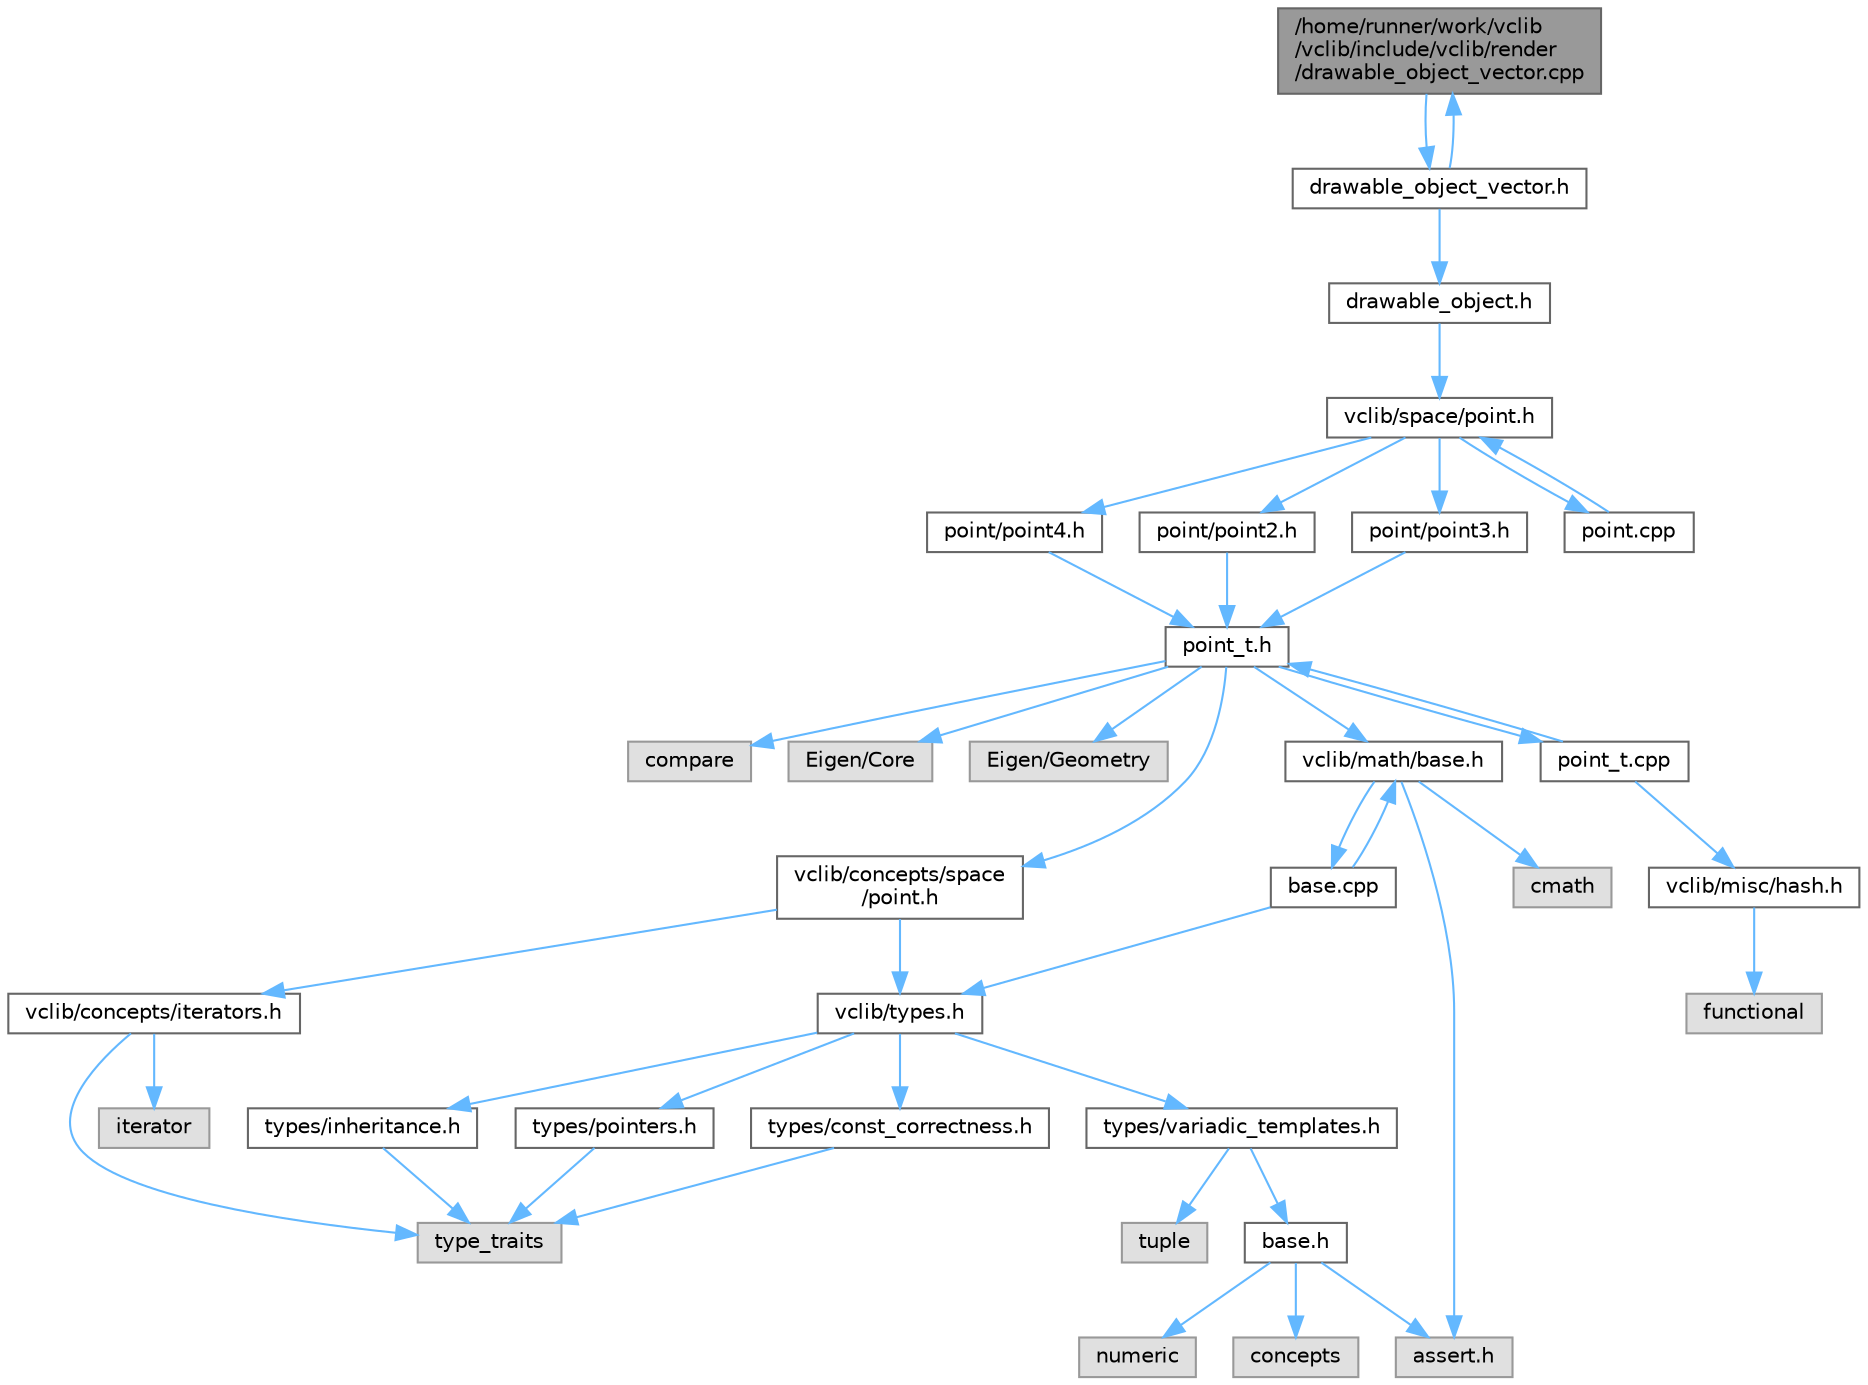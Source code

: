 digraph "/home/runner/work/vclib/vclib/include/vclib/render/drawable_object_vector.cpp"
{
 // LATEX_PDF_SIZE
  bgcolor="transparent";
  edge [fontname=Helvetica,fontsize=10,labelfontname=Helvetica,labelfontsize=10];
  node [fontname=Helvetica,fontsize=10,shape=box,height=0.2,width=0.4];
  Node1 [label="/home/runner/work/vclib\l/vclib/include/vclib/render\l/drawable_object_vector.cpp",height=0.2,width=0.4,color="gray40", fillcolor="grey60", style="filled", fontcolor="black",tooltip=" "];
  Node1 -> Node2 [color="steelblue1",style="solid"];
  Node2 [label="drawable_object_vector.h",height=0.2,width=0.4,color="grey40", fillcolor="white", style="filled",URL="$drawable__object__vector_8h.html",tooltip=" "];
  Node2 -> Node3 [color="steelblue1",style="solid"];
  Node3 [label="drawable_object.h",height=0.2,width=0.4,color="grey40", fillcolor="white", style="filled",URL="$drawable__object_8h.html",tooltip=" "];
  Node3 -> Node4 [color="steelblue1",style="solid"];
  Node4 [label="vclib/space/point.h",height=0.2,width=0.4,color="grey40", fillcolor="white", style="filled",URL="$space_2point_8h.html",tooltip=" "];
  Node4 -> Node5 [color="steelblue1",style="solid"];
  Node5 [label="point/point2.h",height=0.2,width=0.4,color="grey40", fillcolor="white", style="filled",URL="$point2_8h.html",tooltip=" "];
  Node5 -> Node6 [color="steelblue1",style="solid"];
  Node6 [label="point_t.h",height=0.2,width=0.4,color="grey40", fillcolor="white", style="filled",URL="$point__t_8h.html",tooltip=" "];
  Node6 -> Node7 [color="steelblue1",style="solid"];
  Node7 [label="compare",height=0.2,width=0.4,color="grey60", fillcolor="#E0E0E0", style="filled",tooltip=" "];
  Node6 -> Node8 [color="steelblue1",style="solid"];
  Node8 [label="Eigen/Core",height=0.2,width=0.4,color="grey60", fillcolor="#E0E0E0", style="filled",tooltip=" "];
  Node6 -> Node9 [color="steelblue1",style="solid"];
  Node9 [label="Eigen/Geometry",height=0.2,width=0.4,color="grey60", fillcolor="#E0E0E0", style="filled",tooltip=" "];
  Node6 -> Node10 [color="steelblue1",style="solid"];
  Node10 [label="vclib/concepts/space\l/point.h",height=0.2,width=0.4,color="grey40", fillcolor="white", style="filled",URL="$concepts_2space_2point_8h.html",tooltip=" "];
  Node10 -> Node11 [color="steelblue1",style="solid"];
  Node11 [label="vclib/concepts/iterators.h",height=0.2,width=0.4,color="grey40", fillcolor="white", style="filled",URL="$concepts_2iterators_8h.html",tooltip=" "];
  Node11 -> Node12 [color="steelblue1",style="solid"];
  Node12 [label="iterator",height=0.2,width=0.4,color="grey60", fillcolor="#E0E0E0", style="filled",tooltip=" "];
  Node11 -> Node13 [color="steelblue1",style="solid"];
  Node13 [label="type_traits",height=0.2,width=0.4,color="grey60", fillcolor="#E0E0E0", style="filled",tooltip=" "];
  Node10 -> Node14 [color="steelblue1",style="solid"];
  Node14 [label="vclib/types.h",height=0.2,width=0.4,color="grey40", fillcolor="white", style="filled",URL="$types_8h.html",tooltip=" "];
  Node14 -> Node15 [color="steelblue1",style="solid"];
  Node15 [label="types/const_correctness.h",height=0.2,width=0.4,color="grey40", fillcolor="white", style="filled",URL="$types_2const__correctness_8h.html",tooltip=" "];
  Node15 -> Node13 [color="steelblue1",style="solid"];
  Node14 -> Node16 [color="steelblue1",style="solid"];
  Node16 [label="types/inheritance.h",height=0.2,width=0.4,color="grey40", fillcolor="white", style="filled",URL="$inheritance_8h.html",tooltip=" "];
  Node16 -> Node13 [color="steelblue1",style="solid"];
  Node14 -> Node17 [color="steelblue1",style="solid"];
  Node17 [label="types/pointers.h",height=0.2,width=0.4,color="grey40", fillcolor="white", style="filled",URL="$types_2pointers_8h.html",tooltip=" "];
  Node17 -> Node13 [color="steelblue1",style="solid"];
  Node14 -> Node18 [color="steelblue1",style="solid"];
  Node18 [label="types/variadic_templates.h",height=0.2,width=0.4,color="grey40", fillcolor="white", style="filled",URL="$variadic__templates_8h.html",tooltip=" "];
  Node18 -> Node19 [color="steelblue1",style="solid"];
  Node19 [label="base.h",height=0.2,width=0.4,color="grey40", fillcolor="white", style="filled",URL="$types_2base_8h.html",tooltip=" "];
  Node19 -> Node20 [color="steelblue1",style="solid"];
  Node20 [label="assert.h",height=0.2,width=0.4,color="grey60", fillcolor="#E0E0E0", style="filled",tooltip=" "];
  Node19 -> Node21 [color="steelblue1",style="solid"];
  Node21 [label="concepts",height=0.2,width=0.4,color="grey60", fillcolor="#E0E0E0", style="filled",tooltip=" "];
  Node19 -> Node22 [color="steelblue1",style="solid"];
  Node22 [label="numeric",height=0.2,width=0.4,color="grey60", fillcolor="#E0E0E0", style="filled",tooltip=" "];
  Node18 -> Node23 [color="steelblue1",style="solid"];
  Node23 [label="tuple",height=0.2,width=0.4,color="grey60", fillcolor="#E0E0E0", style="filled",tooltip=" "];
  Node6 -> Node24 [color="steelblue1",style="solid"];
  Node24 [label="vclib/math/base.h",height=0.2,width=0.4,color="grey40", fillcolor="white", style="filled",URL="$math_2base_8h.html",tooltip=" "];
  Node24 -> Node25 [color="steelblue1",style="solid"];
  Node25 [label="cmath",height=0.2,width=0.4,color="grey60", fillcolor="#E0E0E0", style="filled",tooltip=" "];
  Node24 -> Node20 [color="steelblue1",style="solid"];
  Node24 -> Node26 [color="steelblue1",style="solid"];
  Node26 [label="base.cpp",height=0.2,width=0.4,color="grey40", fillcolor="white", style="filled",URL="$base_8cpp.html",tooltip=" "];
  Node26 -> Node24 [color="steelblue1",style="solid"];
  Node26 -> Node14 [color="steelblue1",style="solid"];
  Node6 -> Node27 [color="steelblue1",style="solid"];
  Node27 [label="point_t.cpp",height=0.2,width=0.4,color="grey40", fillcolor="white", style="filled",URL="$point__t_8cpp.html",tooltip=" "];
  Node27 -> Node6 [color="steelblue1",style="solid"];
  Node27 -> Node28 [color="steelblue1",style="solid"];
  Node28 [label="vclib/misc/hash.h",height=0.2,width=0.4,color="grey40", fillcolor="white", style="filled",URL="$hash_8h.html",tooltip=" "];
  Node28 -> Node29 [color="steelblue1",style="solid"];
  Node29 [label="functional",height=0.2,width=0.4,color="grey60", fillcolor="#E0E0E0", style="filled",tooltip=" "];
  Node4 -> Node30 [color="steelblue1",style="solid"];
  Node30 [label="point/point3.h",height=0.2,width=0.4,color="grey40", fillcolor="white", style="filled",URL="$point3_8h.html",tooltip=" "];
  Node30 -> Node6 [color="steelblue1",style="solid"];
  Node4 -> Node31 [color="steelblue1",style="solid"];
  Node31 [label="point/point4.h",height=0.2,width=0.4,color="grey40", fillcolor="white", style="filled",URL="$point4_8h.html",tooltip=" "];
  Node31 -> Node6 [color="steelblue1",style="solid"];
  Node4 -> Node32 [color="steelblue1",style="solid"];
  Node32 [label="point.cpp",height=0.2,width=0.4,color="grey40", fillcolor="white", style="filled",URL="$point_8cpp.html",tooltip=" "];
  Node32 -> Node4 [color="steelblue1",style="solid"];
  Node2 -> Node1 [color="steelblue1",style="solid"];
}
